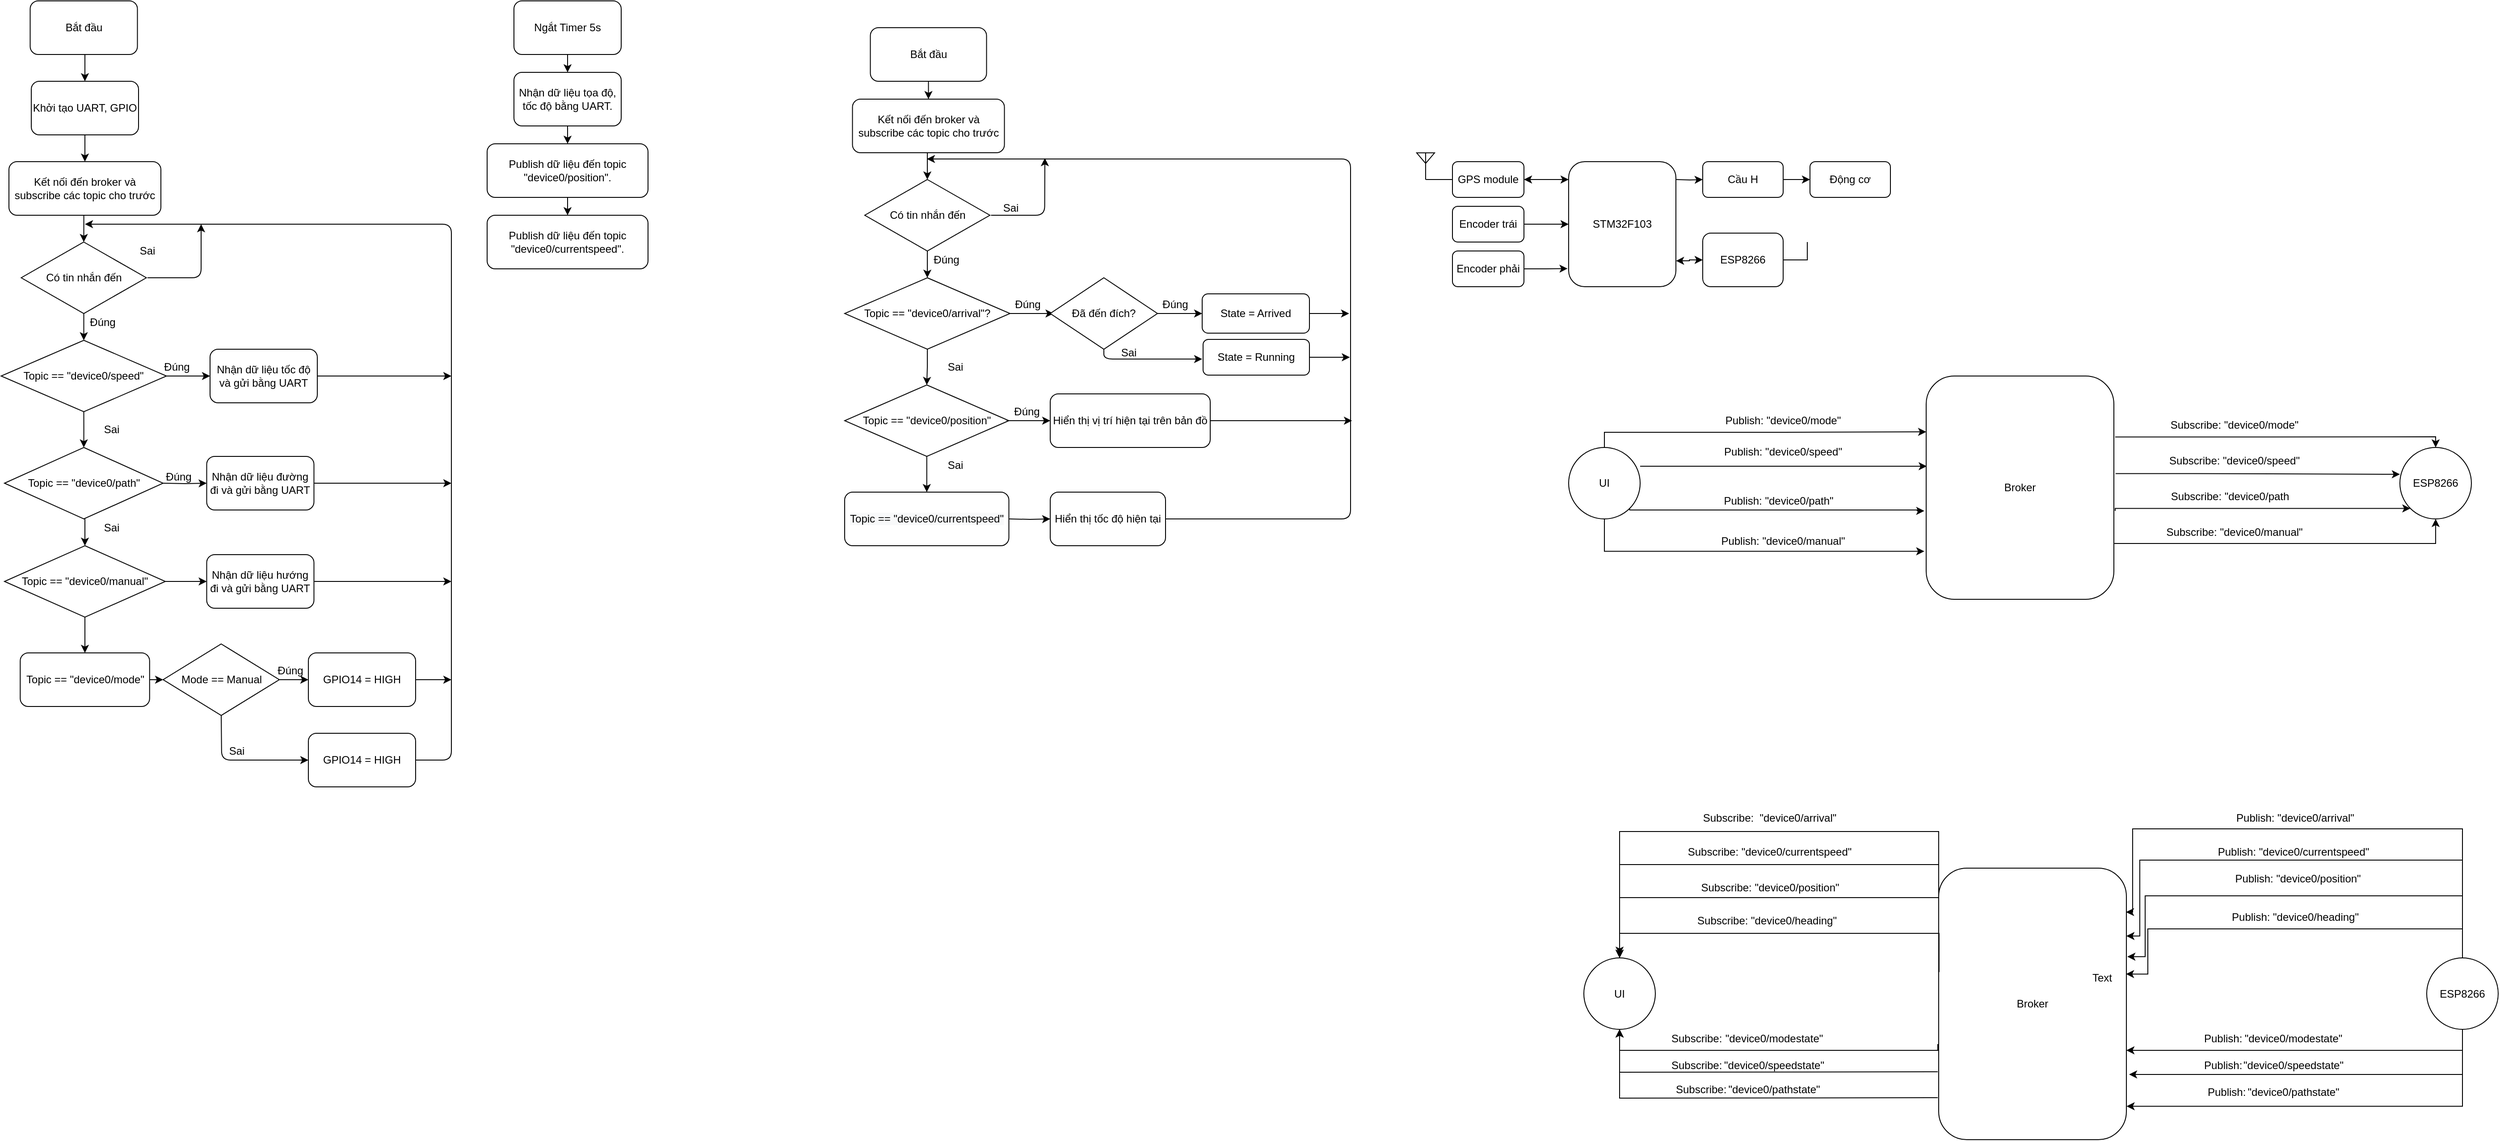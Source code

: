 <mxfile version="15.4.3" type="github">
  <diagram id="Sajdvg08WPrmbEKcwYS1" name="Page-1">
    <mxGraphModel dx="997" dy="548" grid="0" gridSize="10" guides="1" tooltips="1" connect="1" arrows="1" fold="1" page="1" pageScale="1" pageWidth="3300" pageHeight="4681" math="0" shadow="0">
      <root>
        <mxCell id="0" />
        <mxCell id="1" parent="0" />
        <mxCell id="rjviYHl-hmXQyp39427c-16" style="edgeStyle=orthogonalEdgeStyle;rounded=0;orthogonalLoop=1;jettySize=auto;html=1;exitX=0.5;exitY=1;exitDx=0;exitDy=0;entryX=0.5;entryY=0;entryDx=0;entryDy=0;" parent="1" source="rjviYHl-hmXQyp39427c-1" target="rjviYHl-hmXQyp39427c-3" edge="1">
          <mxGeometry relative="1" as="geometry" />
        </mxCell>
        <mxCell id="rjviYHl-hmXQyp39427c-1" value="Bắt đầu" style="rounded=1;whiteSpace=wrap;html=1;" parent="1" vertex="1">
          <mxGeometry x="88.75" y="120" width="120" height="60" as="geometry" />
        </mxCell>
        <mxCell id="rjviYHl-hmXQyp39427c-18" style="edgeStyle=orthogonalEdgeStyle;rounded=0;orthogonalLoop=1;jettySize=auto;html=1;exitX=0.5;exitY=1;exitDx=0;exitDy=0;entryX=0.5;entryY=0;entryDx=0;entryDy=0;" parent="1" source="rjviYHl-hmXQyp39427c-2" target="rjviYHl-hmXQyp39427c-5" edge="1">
          <mxGeometry relative="1" as="geometry" />
        </mxCell>
        <mxCell id="rjviYHl-hmXQyp39427c-2" value="Kết nối đến broker và subscribe các topic cho trước" style="rounded=1;whiteSpace=wrap;html=1;" parent="1" vertex="1">
          <mxGeometry x="65" y="300" width="170" height="60" as="geometry" />
        </mxCell>
        <mxCell id="rjviYHl-hmXQyp39427c-17" style="edgeStyle=orthogonalEdgeStyle;rounded=0;orthogonalLoop=1;jettySize=auto;html=1;exitX=0.5;exitY=1;exitDx=0;exitDy=0;entryX=0.5;entryY=0;entryDx=0;entryDy=0;" parent="1" source="rjviYHl-hmXQyp39427c-3" target="rjviYHl-hmXQyp39427c-2" edge="1">
          <mxGeometry relative="1" as="geometry" />
        </mxCell>
        <mxCell id="rjviYHl-hmXQyp39427c-3" value="Khởi tạo UART, GPIO" style="rounded=1;whiteSpace=wrap;html=1;" parent="1" vertex="1">
          <mxGeometry x="90" y="210" width="120" height="60" as="geometry" />
        </mxCell>
        <mxCell id="rjviYHl-hmXQyp39427c-30" style="edgeStyle=orthogonalEdgeStyle;rounded=0;orthogonalLoop=1;jettySize=auto;html=1;exitX=0.5;exitY=1;exitDx=0;exitDy=0;entryX=0.5;entryY=0;entryDx=0;entryDy=0;" parent="1" source="rjviYHl-hmXQyp39427c-5" target="rjviYHl-hmXQyp39427c-11" edge="1">
          <mxGeometry relative="1" as="geometry" />
        </mxCell>
        <mxCell id="rjviYHl-hmXQyp39427c-5" value="Có tin nhắn đến" style="rhombus;whiteSpace=wrap;html=1;" parent="1" vertex="1">
          <mxGeometry x="78.75" y="390" width="140" height="80" as="geometry" />
        </mxCell>
        <mxCell id="rjviYHl-hmXQyp39427c-47" style="edgeStyle=orthogonalEdgeStyle;rounded=0;orthogonalLoop=1;jettySize=auto;html=1;exitX=0.5;exitY=1;exitDx=0;exitDy=0;entryX=0.5;entryY=0;entryDx=0;entryDy=0;" parent="1" source="rjviYHl-hmXQyp39427c-7" target="rjviYHl-hmXQyp39427c-46" edge="1">
          <mxGeometry relative="1" as="geometry" />
        </mxCell>
        <mxCell id="rjviYHl-hmXQyp39427c-7" value="Topic == &quot;device0/path&quot;" style="rhombus;whiteSpace=wrap;html=1;" parent="1" vertex="1">
          <mxGeometry x="60" y="620" width="177.5" height="80" as="geometry" />
        </mxCell>
        <mxCell id="rjviYHl-hmXQyp39427c-15" style="edgeStyle=orthogonalEdgeStyle;rounded=0;orthogonalLoop=1;jettySize=auto;html=1;exitX=0.5;exitY=1;exitDx=0;exitDy=0;entryX=0.5;entryY=0;entryDx=0;entryDy=0;" parent="1" source="rjviYHl-hmXQyp39427c-11" target="rjviYHl-hmXQyp39427c-7" edge="1">
          <mxGeometry relative="1" as="geometry" />
        </mxCell>
        <mxCell id="rjviYHl-hmXQyp39427c-33" style="edgeStyle=orthogonalEdgeStyle;rounded=0;orthogonalLoop=1;jettySize=auto;html=1;exitX=1;exitY=0.5;exitDx=0;exitDy=0;entryX=0;entryY=0.5;entryDx=0;entryDy=0;" parent="1" source="rjviYHl-hmXQyp39427c-11" target="rjviYHl-hmXQyp39427c-28" edge="1">
          <mxGeometry relative="1" as="geometry" />
        </mxCell>
        <mxCell id="rjviYHl-hmXQyp39427c-11" value="Topic == &quot;device0/speed&quot;" style="rhombus;whiteSpace=wrap;html=1;" parent="1" vertex="1">
          <mxGeometry x="56.25" y="500" width="185" height="80" as="geometry" />
        </mxCell>
        <mxCell id="rjviYHl-hmXQyp39427c-22" value="Đúng" style="text;html=1;strokeColor=none;fillColor=none;align=center;verticalAlign=middle;whiteSpace=wrap;rounded=0;" parent="1" vertex="1">
          <mxGeometry x="150" y="470" width="40" height="20" as="geometry" />
        </mxCell>
        <mxCell id="rjviYHl-hmXQyp39427c-23" value="Sai" style="text;html=1;strokeColor=none;fillColor=none;align=center;verticalAlign=middle;whiteSpace=wrap;rounded=0;" parent="1" vertex="1">
          <mxGeometry x="160" y="700" width="40" height="20" as="geometry" />
        </mxCell>
        <mxCell id="rjviYHl-hmXQyp39427c-24" value="Sai" style="text;html=1;strokeColor=none;fillColor=none;align=center;verticalAlign=middle;whiteSpace=wrap;rounded=0;" parent="1" vertex="1">
          <mxGeometry x="160" y="590" width="40" height="20" as="geometry" />
        </mxCell>
        <mxCell id="rjviYHl-hmXQyp39427c-27" value="Sai" style="text;html=1;strokeColor=none;fillColor=none;align=center;verticalAlign=middle;whiteSpace=wrap;rounded=0;" parent="1" vertex="1">
          <mxGeometry x="200" y="390" width="40" height="20" as="geometry" />
        </mxCell>
        <mxCell id="rjviYHl-hmXQyp39427c-44" style="edgeStyle=orthogonalEdgeStyle;rounded=0;orthogonalLoop=1;jettySize=auto;html=1;exitX=1;exitY=0.5;exitDx=0;exitDy=0;" parent="1" source="rjviYHl-hmXQyp39427c-28" edge="1">
          <mxGeometry relative="1" as="geometry">
            <mxPoint x="560" y="540" as="targetPoint" />
          </mxGeometry>
        </mxCell>
        <mxCell id="rjviYHl-hmXQyp39427c-28" value="Nhận dữ liệu tốc độ và gửi bằng UART" style="rounded=1;whiteSpace=wrap;html=1;" parent="1" vertex="1">
          <mxGeometry x="290" y="510" width="120" height="60" as="geometry" />
        </mxCell>
        <mxCell id="rjviYHl-hmXQyp39427c-35" style="edgeStyle=orthogonalEdgeStyle;rounded=0;orthogonalLoop=1;jettySize=auto;html=1;exitX=1;exitY=0.5;exitDx=0;exitDy=0;entryX=0;entryY=0.5;entryDx=0;entryDy=0;" parent="1" target="rjviYHl-hmXQyp39427c-36" edge="1">
          <mxGeometry relative="1" as="geometry">
            <mxPoint x="237.5" y="660" as="sourcePoint" />
          </mxGeometry>
        </mxCell>
        <mxCell id="rjviYHl-hmXQyp39427c-45" style="edgeStyle=orthogonalEdgeStyle;rounded=0;orthogonalLoop=1;jettySize=auto;html=1;exitX=1;exitY=0.5;exitDx=0;exitDy=0;" parent="1" source="rjviYHl-hmXQyp39427c-36" edge="1">
          <mxGeometry relative="1" as="geometry">
            <mxPoint x="560" y="660" as="targetPoint" />
          </mxGeometry>
        </mxCell>
        <mxCell id="rjviYHl-hmXQyp39427c-36" value="Nhận dữ liệu đường đi và gửi bằng UART" style="rounded=1;whiteSpace=wrap;html=1;" parent="1" vertex="1">
          <mxGeometry x="286.25" y="630" width="120" height="60" as="geometry" />
        </mxCell>
        <mxCell id="rjviYHl-hmXQyp39427c-52" style="edgeStyle=orthogonalEdgeStyle;rounded=0;orthogonalLoop=1;jettySize=auto;html=1;exitX=1;exitY=0.5;exitDx=0;exitDy=0;entryX=0;entryY=0.5;entryDx=0;entryDy=0;" parent="1" source="rjviYHl-hmXQyp39427c-46" target="rjviYHl-hmXQyp39427c-51" edge="1">
          <mxGeometry relative="1" as="geometry" />
        </mxCell>
        <mxCell id="rjviYHl-hmXQyp39427c-55" style="edgeStyle=orthogonalEdgeStyle;rounded=0;orthogonalLoop=1;jettySize=auto;html=1;exitX=0.5;exitY=1;exitDx=0;exitDy=0;entryX=0.5;entryY=0;entryDx=0;entryDy=0;" parent="1" source="rjviYHl-hmXQyp39427c-46" target="rjviYHl-hmXQyp39427c-54" edge="1">
          <mxGeometry relative="1" as="geometry" />
        </mxCell>
        <mxCell id="rjviYHl-hmXQyp39427c-46" value="&lt;span style=&quot;font-family: &amp;#34;helvetica&amp;#34;&quot;&gt;Topic == &quot;device0/manual&quot;&lt;/span&gt;" style="rhombus;whiteSpace=wrap;html=1;" parent="1" vertex="1">
          <mxGeometry x="60" y="730" width="180" height="80" as="geometry" />
        </mxCell>
        <mxCell id="rjviYHl-hmXQyp39427c-53" style="edgeStyle=orthogonalEdgeStyle;rounded=0;orthogonalLoop=1;jettySize=auto;html=1;exitX=1;exitY=0.5;exitDx=0;exitDy=0;" parent="1" source="rjviYHl-hmXQyp39427c-51" edge="1">
          <mxGeometry relative="1" as="geometry">
            <mxPoint x="560" y="770" as="targetPoint" />
          </mxGeometry>
        </mxCell>
        <mxCell id="rjviYHl-hmXQyp39427c-51" value="Nhận dữ liệu hướng đi và gửi bằng UART" style="rounded=1;whiteSpace=wrap;html=1;" parent="1" vertex="1">
          <mxGeometry x="286.25" y="740" width="120" height="60" as="geometry" />
        </mxCell>
        <mxCell id="rjviYHl-hmXQyp39427c-57" style="edgeStyle=orthogonalEdgeStyle;rounded=0;orthogonalLoop=1;jettySize=auto;html=1;exitX=1;exitY=0.5;exitDx=0;exitDy=0;entryX=0;entryY=0.5;entryDx=0;entryDy=0;" parent="1" source="rjviYHl-hmXQyp39427c-54" target="rjviYHl-hmXQyp39427c-56" edge="1">
          <mxGeometry relative="1" as="geometry" />
        </mxCell>
        <mxCell id="rjviYHl-hmXQyp39427c-54" value="Topic == &quot;device0/mode&quot;" style="rounded=1;whiteSpace=wrap;html=1;" parent="1" vertex="1">
          <mxGeometry x="77.63" y="850" width="144.75" height="60" as="geometry" />
        </mxCell>
        <mxCell id="rjviYHl-hmXQyp39427c-60" style="edgeStyle=orthogonalEdgeStyle;rounded=0;orthogonalLoop=1;jettySize=auto;html=1;exitX=1;exitY=0.5;exitDx=0;exitDy=0;entryX=0;entryY=0.5;entryDx=0;entryDy=0;" parent="1" source="rjviYHl-hmXQyp39427c-56" target="rjviYHl-hmXQyp39427c-58" edge="1">
          <mxGeometry relative="1" as="geometry" />
        </mxCell>
        <mxCell id="rjviYHl-hmXQyp39427c-56" value="Mode == Manual" style="rhombus;whiteSpace=wrap;html=1;" parent="1" vertex="1">
          <mxGeometry x="237.5" y="840" width="130" height="80" as="geometry" />
        </mxCell>
        <mxCell id="rjviYHl-hmXQyp39427c-58" value="GPIO14 = HIGH" style="rounded=1;whiteSpace=wrap;html=1;" parent="1" vertex="1">
          <mxGeometry x="400" y="850" width="120" height="60" as="geometry" />
        </mxCell>
        <mxCell id="rjviYHl-hmXQyp39427c-59" value="GPIO14 = HIGH" style="rounded=1;whiteSpace=wrap;html=1;" parent="1" vertex="1">
          <mxGeometry x="400" y="940" width="120" height="60" as="geometry" />
        </mxCell>
        <mxCell id="rjviYHl-hmXQyp39427c-62" value="" style="endArrow=classic;html=1;exitX=0.5;exitY=1;exitDx=0;exitDy=0;entryX=0;entryY=0.5;entryDx=0;entryDy=0;" parent="1" source="rjviYHl-hmXQyp39427c-56" target="rjviYHl-hmXQyp39427c-59" edge="1">
          <mxGeometry width="50" height="50" relative="1" as="geometry">
            <mxPoint x="390" y="950" as="sourcePoint" />
            <mxPoint x="450" y="740" as="targetPoint" />
            <Array as="points">
              <mxPoint x="303" y="970" />
            </Array>
          </mxGeometry>
        </mxCell>
        <mxCell id="rjviYHl-hmXQyp39427c-64" value="" style="endArrow=classic;html=1;exitX=1;exitY=0.5;exitDx=0;exitDy=0;" parent="1" source="rjviYHl-hmXQyp39427c-59" edge="1">
          <mxGeometry width="50" height="50" relative="1" as="geometry">
            <mxPoint x="460" y="680" as="sourcePoint" />
            <mxPoint x="150" y="370" as="targetPoint" />
            <Array as="points">
              <mxPoint x="560" y="970" />
              <mxPoint x="560" y="490" />
              <mxPoint x="560" y="450" />
              <mxPoint x="560" y="370" />
              <mxPoint x="260" y="370" />
            </Array>
          </mxGeometry>
        </mxCell>
        <mxCell id="rjviYHl-hmXQyp39427c-65" value="" style="endArrow=classic;html=1;exitX=1;exitY=0.5;exitDx=0;exitDy=0;" parent="1" source="rjviYHl-hmXQyp39427c-58" edge="1">
          <mxGeometry width="50" height="50" relative="1" as="geometry">
            <mxPoint x="500" y="710" as="sourcePoint" />
            <mxPoint x="560" y="880" as="targetPoint" />
          </mxGeometry>
        </mxCell>
        <mxCell id="rjviYHl-hmXQyp39427c-73" style="edgeStyle=orthogonalEdgeStyle;rounded=0;orthogonalLoop=1;jettySize=auto;html=1;exitX=0.5;exitY=1;exitDx=0;exitDy=0;entryX=0.5;entryY=0;entryDx=0;entryDy=0;" parent="1" source="rjviYHl-hmXQyp39427c-67" target="rjviYHl-hmXQyp39427c-68" edge="1">
          <mxGeometry relative="1" as="geometry" />
        </mxCell>
        <mxCell id="rjviYHl-hmXQyp39427c-67" value="Ngắt Timer 5s" style="rounded=1;whiteSpace=wrap;html=1;" parent="1" vertex="1">
          <mxGeometry x="630" y="120" width="120" height="60" as="geometry" />
        </mxCell>
        <mxCell id="rjviYHl-hmXQyp39427c-74" style="edgeStyle=orthogonalEdgeStyle;rounded=0;orthogonalLoop=1;jettySize=auto;html=1;exitX=0.5;exitY=1;exitDx=0;exitDy=0;entryX=0.5;entryY=0;entryDx=0;entryDy=0;" parent="1" source="rjviYHl-hmXQyp39427c-68" target="rjviYHl-hmXQyp39427c-69" edge="1">
          <mxGeometry relative="1" as="geometry" />
        </mxCell>
        <mxCell id="rjviYHl-hmXQyp39427c-68" value="Nhận dữ liệu tọa độ, tốc độ bằng UART." style="rounded=1;whiteSpace=wrap;html=1;" parent="1" vertex="1">
          <mxGeometry x="630" y="200" width="120" height="60" as="geometry" />
        </mxCell>
        <mxCell id="rjviYHl-hmXQyp39427c-75" style="edgeStyle=orthogonalEdgeStyle;rounded=0;orthogonalLoop=1;jettySize=auto;html=1;exitX=0.5;exitY=1;exitDx=0;exitDy=0;entryX=0.5;entryY=0;entryDx=0;entryDy=0;" parent="1" source="rjviYHl-hmXQyp39427c-69" target="rjviYHl-hmXQyp39427c-70" edge="1">
          <mxGeometry relative="1" as="geometry" />
        </mxCell>
        <mxCell id="rjviYHl-hmXQyp39427c-69" value="Publish dữ liệu đến topic &quot;device0/position&quot;." style="rounded=1;whiteSpace=wrap;html=1;" parent="1" vertex="1">
          <mxGeometry x="600" y="280" width="180" height="60" as="geometry" />
        </mxCell>
        <mxCell id="rjviYHl-hmXQyp39427c-70" value="Publish dữ liệu đến topic &quot;device0/currentspeed&quot;." style="rounded=1;whiteSpace=wrap;html=1;" parent="1" vertex="1">
          <mxGeometry x="600" y="360" width="180" height="60" as="geometry" />
        </mxCell>
        <mxCell id="rjviYHl-hmXQyp39427c-76" value="" style="endArrow=classic;html=1;" parent="1" edge="1">
          <mxGeometry width="50" height="50" relative="1" as="geometry">
            <mxPoint x="220" y="430" as="sourcePoint" />
            <mxPoint x="280" y="370" as="targetPoint" />
            <Array as="points">
              <mxPoint x="280" y="430" />
            </Array>
          </mxGeometry>
        </mxCell>
        <mxCell id="rjviYHl-hmXQyp39427c-114" style="edgeStyle=orthogonalEdgeStyle;rounded=0;orthogonalLoop=1;jettySize=auto;html=1;exitX=0.5;exitY=1;exitDx=0;exitDy=0;entryX=0.5;entryY=0;entryDx=0;entryDy=0;" parent="1" source="rjviYHl-hmXQyp39427c-78" target="rjviYHl-hmXQyp39427c-80" edge="1">
          <mxGeometry relative="1" as="geometry" />
        </mxCell>
        <mxCell id="rjviYHl-hmXQyp39427c-78" value="Bắt đầu" style="rounded=1;whiteSpace=wrap;html=1;" parent="1" vertex="1">
          <mxGeometry x="1028.75" y="150" width="130" height="60" as="geometry" />
        </mxCell>
        <mxCell id="rjviYHl-hmXQyp39427c-79" style="edgeStyle=orthogonalEdgeStyle;rounded=0;orthogonalLoop=1;jettySize=auto;html=1;exitX=0.5;exitY=1;exitDx=0;exitDy=0;entryX=0.5;entryY=0;entryDx=0;entryDy=0;" parent="1" source="rjviYHl-hmXQyp39427c-80" target="rjviYHl-hmXQyp39427c-84" edge="1">
          <mxGeometry relative="1" as="geometry" />
        </mxCell>
        <mxCell id="rjviYHl-hmXQyp39427c-80" value="Kết nối đến broker và subscribe các topic cho trước" style="rounded=1;whiteSpace=wrap;html=1;" parent="1" vertex="1">
          <mxGeometry x="1008.75" y="230" width="170" height="60" as="geometry" />
        </mxCell>
        <mxCell id="rjviYHl-hmXQyp39427c-83" style="edgeStyle=orthogonalEdgeStyle;rounded=0;orthogonalLoop=1;jettySize=auto;html=1;exitX=0.5;exitY=1;exitDx=0;exitDy=0;entryX=0.5;entryY=0;entryDx=0;entryDy=0;" parent="1" source="rjviYHl-hmXQyp39427c-84" target="rjviYHl-hmXQyp39427c-89" edge="1">
          <mxGeometry relative="1" as="geometry" />
        </mxCell>
        <mxCell id="rjviYHl-hmXQyp39427c-84" value="Có tin nhắn đến" style="rhombus;whiteSpace=wrap;html=1;" parent="1" vertex="1">
          <mxGeometry x="1022.5" y="320" width="140" height="80" as="geometry" />
        </mxCell>
        <mxCell id="rjviYHl-hmXQyp39427c-85" style="edgeStyle=orthogonalEdgeStyle;rounded=0;orthogonalLoop=1;jettySize=auto;html=1;exitX=0.5;exitY=1;exitDx=0;exitDy=0;entryX=0.5;entryY=0;entryDx=0;entryDy=0;" parent="1" source="rjviYHl-hmXQyp39427c-86" target="rjviYHl-hmXQyp39427c-115" edge="1">
          <mxGeometry relative="1" as="geometry">
            <mxPoint x="1093.75" y="660" as="targetPoint" />
          </mxGeometry>
        </mxCell>
        <mxCell id="rjviYHl-hmXQyp39427c-86" value="Topic == &quot;device0/position&quot;" style="rhombus;whiteSpace=wrap;html=1;" parent="1" vertex="1">
          <mxGeometry x="1000" y="550" width="183.75" height="80" as="geometry" />
        </mxCell>
        <mxCell id="rjviYHl-hmXQyp39427c-87" style="edgeStyle=orthogonalEdgeStyle;rounded=0;orthogonalLoop=1;jettySize=auto;html=1;exitX=0.5;exitY=1;exitDx=0;exitDy=0;entryX=0.5;entryY=0;entryDx=0;entryDy=0;" parent="1" source="rjviYHl-hmXQyp39427c-89" target="rjviYHl-hmXQyp39427c-86" edge="1">
          <mxGeometry relative="1" as="geometry" />
        </mxCell>
        <mxCell id="rjviYHl-hmXQyp39427c-88" style="edgeStyle=orthogonalEdgeStyle;rounded=0;orthogonalLoop=1;jettySize=auto;html=1;exitX=1;exitY=0.5;exitDx=0;exitDy=0;entryX=0;entryY=0.5;entryDx=0;entryDy=0;" parent="1" source="rjviYHl-hmXQyp39427c-89" edge="1">
          <mxGeometry relative="1" as="geometry">
            <mxPoint x="1233.75" y="470" as="targetPoint" />
          </mxGeometry>
        </mxCell>
        <mxCell id="rjviYHl-hmXQyp39427c-89" value="Topic == &quot;device0/arrival&quot;?" style="rhombus;whiteSpace=wrap;html=1;" parent="1" vertex="1">
          <mxGeometry x="1000" y="430" width="185" height="80" as="geometry" />
        </mxCell>
        <mxCell id="rjviYHl-hmXQyp39427c-90" value="Đúng" style="text;html=1;strokeColor=none;fillColor=none;align=center;verticalAlign=middle;whiteSpace=wrap;rounded=0;" parent="1" vertex="1">
          <mxGeometry x="1093.75" y="400" width="40" height="20" as="geometry" />
        </mxCell>
        <mxCell id="rjviYHl-hmXQyp39427c-91" value="Sai" style="text;html=1;strokeColor=none;fillColor=none;align=center;verticalAlign=middle;whiteSpace=wrap;rounded=0;" parent="1" vertex="1">
          <mxGeometry x="1103.75" y="630" width="40" height="20" as="geometry" />
        </mxCell>
        <mxCell id="rjviYHl-hmXQyp39427c-92" value="Sai" style="text;html=1;strokeColor=none;fillColor=none;align=center;verticalAlign=middle;whiteSpace=wrap;rounded=0;" parent="1" vertex="1">
          <mxGeometry x="1103.75" y="520" width="40" height="20" as="geometry" />
        </mxCell>
        <mxCell id="rjviYHl-hmXQyp39427c-93" value="Sai" style="text;html=1;strokeColor=none;fillColor=none;align=center;verticalAlign=middle;whiteSpace=wrap;rounded=0;" parent="1" vertex="1">
          <mxGeometry x="1166" y="342" width="40" height="20" as="geometry" />
        </mxCell>
        <mxCell id="rjviYHl-hmXQyp39427c-94" style="edgeStyle=orthogonalEdgeStyle;rounded=0;orthogonalLoop=1;jettySize=auto;html=1;exitX=1;exitY=0.5;exitDx=0;exitDy=0;" parent="1" edge="1">
          <mxGeometry relative="1" as="geometry">
            <mxPoint x="1400" y="470" as="targetPoint" />
            <mxPoint x="1350" y="470" as="sourcePoint" />
          </mxGeometry>
        </mxCell>
        <mxCell id="rjviYHl-hmXQyp39427c-96" style="edgeStyle=orthogonalEdgeStyle;rounded=0;orthogonalLoop=1;jettySize=auto;html=1;exitX=1;exitY=0.5;exitDx=0;exitDy=0;entryX=0;entryY=0.5;entryDx=0;entryDy=0;" parent="1" edge="1">
          <mxGeometry relative="1" as="geometry">
            <mxPoint x="1181.25" y="590" as="sourcePoint" />
            <mxPoint x="1230" y="590" as="targetPoint" />
          </mxGeometry>
        </mxCell>
        <mxCell id="rjviYHl-hmXQyp39427c-99" style="edgeStyle=orthogonalEdgeStyle;rounded=0;orthogonalLoop=1;jettySize=auto;html=1;exitX=1;exitY=0.5;exitDx=0;exitDy=0;entryX=0;entryY=0.5;entryDx=0;entryDy=0;" parent="1" target="rjviYHl-hmXQyp39427c-103" edge="1">
          <mxGeometry relative="1" as="geometry">
            <mxPoint x="1183.75" y="700" as="sourcePoint" />
          </mxGeometry>
        </mxCell>
        <mxCell id="rjviYHl-hmXQyp39427c-103" value="Hiển thị tốc độ hiện tại" style="rounded=1;whiteSpace=wrap;html=1;" parent="1" vertex="1">
          <mxGeometry x="1230" y="670" width="129" height="60" as="geometry" />
        </mxCell>
        <mxCell id="rjviYHl-hmXQyp39427c-113" value="" style="endArrow=classic;html=1;" parent="1" edge="1">
          <mxGeometry width="50" height="50" relative="1" as="geometry">
            <mxPoint x="1163.75" y="360" as="sourcePoint" />
            <mxPoint x="1224" y="296" as="targetPoint" />
            <Array as="points">
              <mxPoint x="1223.75" y="360" />
            </Array>
          </mxGeometry>
        </mxCell>
        <mxCell id="rjviYHl-hmXQyp39427c-115" value="&lt;span style=&quot;color: rgb(0 , 0 , 0) ; font-family: &amp;#34;helvetica&amp;#34; ; font-size: 12px ; font-style: normal ; font-weight: 400 ; letter-spacing: normal ; text-align: center ; text-indent: 0px ; text-transform: none ; word-spacing: 0px ; background-color: rgb(248 , 249 , 250) ; display: inline ; float: none&quot;&gt;Topic == &quot;device0/currentspeed&quot;&lt;/span&gt;" style="rounded=1;whiteSpace=wrap;html=1;" parent="1" vertex="1">
          <mxGeometry x="1000" y="670" width="183.75" height="60" as="geometry" />
        </mxCell>
        <mxCell id="rjviYHl-hmXQyp39427c-116" value="Đúng" style="text;html=1;strokeColor=none;fillColor=none;align=center;verticalAlign=middle;whiteSpace=wrap;rounded=0;" parent="1" vertex="1">
          <mxGeometry x="1185" y="450" width="40" height="20" as="geometry" />
        </mxCell>
        <mxCell id="rjviYHl-hmXQyp39427c-118" value="Đúng" style="text;html=1;strokeColor=none;fillColor=none;align=center;verticalAlign=middle;whiteSpace=wrap;rounded=0;" parent="1" vertex="1">
          <mxGeometry x="1183.75" y="570" width="40" height="20" as="geometry" />
        </mxCell>
        <mxCell id="rjviYHl-hmXQyp39427c-119" value="Đã đến đích?" style="rhombus;whiteSpace=wrap;html=1;" parent="1" vertex="1">
          <mxGeometry x="1230" y="430" width="120" height="80" as="geometry" />
        </mxCell>
        <mxCell id="rjviYHl-hmXQyp39427c-120" value="Đúng" style="text;html=1;strokeColor=none;fillColor=none;align=center;verticalAlign=middle;whiteSpace=wrap;rounded=0;" parent="1" vertex="1">
          <mxGeometry x="1350" y="450" width="40" height="20" as="geometry" />
        </mxCell>
        <mxCell id="rjviYHl-hmXQyp39427c-121" value="Sai" style="text;html=1;strokeColor=none;fillColor=none;align=center;verticalAlign=middle;whiteSpace=wrap;rounded=0;" parent="1" vertex="1">
          <mxGeometry x="1298" y="504" width="40" height="20" as="geometry" />
        </mxCell>
        <mxCell id="rjviYHl-hmXQyp39427c-122" value="" style="endArrow=classic;html=1;exitX=0.5;exitY=1;exitDx=0;exitDy=0;" parent="1" source="rjviYHl-hmXQyp39427c-119" edge="1">
          <mxGeometry width="50" height="50" relative="1" as="geometry">
            <mxPoint x="1330" y="570" as="sourcePoint" />
            <mxPoint x="1400" y="521" as="targetPoint" />
            <Array as="points">
              <mxPoint x="1290" y="521" />
            </Array>
          </mxGeometry>
        </mxCell>
        <mxCell id="_Cis2M8GKppwRGDB1JPg-88" style="edgeStyle=orthogonalEdgeStyle;rounded=0;orthogonalLoop=1;jettySize=auto;html=1;exitX=1;exitY=0.5;exitDx=0;exitDy=0;" edge="1" parent="1" source="rjviYHl-hmXQyp39427c-123">
          <mxGeometry relative="1" as="geometry">
            <mxPoint x="1564.4" y="470" as="targetPoint" />
          </mxGeometry>
        </mxCell>
        <mxCell id="rjviYHl-hmXQyp39427c-123" value="State = Arrived" style="rounded=1;whiteSpace=wrap;html=1;" parent="1" vertex="1">
          <mxGeometry x="1400" y="448" width="120" height="44" as="geometry" />
        </mxCell>
        <mxCell id="_Cis2M8GKppwRGDB1JPg-89" style="edgeStyle=orthogonalEdgeStyle;rounded=0;orthogonalLoop=1;jettySize=auto;html=1;exitX=1;exitY=0.5;exitDx=0;exitDy=0;" edge="1" parent="1" source="rjviYHl-hmXQyp39427c-124">
          <mxGeometry relative="1" as="geometry">
            <mxPoint x="1565.2" y="519" as="targetPoint" />
          </mxGeometry>
        </mxCell>
        <mxCell id="rjviYHl-hmXQyp39427c-124" value="State = Running" style="rounded=1;whiteSpace=wrap;html=1;" parent="1" vertex="1">
          <mxGeometry x="1401" y="499" width="119" height="40" as="geometry" />
        </mxCell>
        <mxCell id="_Cis2M8GKppwRGDB1JPg-1" value="STM32F103" style="rounded=1;whiteSpace=wrap;html=1;" vertex="1" parent="1">
          <mxGeometry x="1810" y="300" width="120" height="140" as="geometry" />
        </mxCell>
        <mxCell id="_Cis2M8GKppwRGDB1JPg-10" style="edgeStyle=orthogonalEdgeStyle;rounded=0;orthogonalLoop=1;jettySize=auto;html=1;exitX=1;exitY=0.5;exitDx=0;exitDy=0;entryX=-0.01;entryY=0.855;entryDx=0;entryDy=0;entryPerimeter=0;" edge="1" parent="1" source="_Cis2M8GKppwRGDB1JPg-2" target="_Cis2M8GKppwRGDB1JPg-1">
          <mxGeometry relative="1" as="geometry" />
        </mxCell>
        <mxCell id="_Cis2M8GKppwRGDB1JPg-2" value="Encoder phải" style="rounded=1;whiteSpace=wrap;html=1;" vertex="1" parent="1">
          <mxGeometry x="1680" y="400" width="80" height="40" as="geometry" />
        </mxCell>
        <mxCell id="_Cis2M8GKppwRGDB1JPg-3" value="ESP8266" style="rounded=1;whiteSpace=wrap;html=1;" vertex="1" parent="1">
          <mxGeometry x="1960" y="380" width="90" height="60" as="geometry" />
        </mxCell>
        <mxCell id="_Cis2M8GKppwRGDB1JPg-9" style="edgeStyle=orthogonalEdgeStyle;rounded=0;orthogonalLoop=1;jettySize=auto;html=1;exitX=1;exitY=0.5;exitDx=0;exitDy=0;" edge="1" parent="1" source="_Cis2M8GKppwRGDB1JPg-4" target="_Cis2M8GKppwRGDB1JPg-1">
          <mxGeometry relative="1" as="geometry" />
        </mxCell>
        <mxCell id="_Cis2M8GKppwRGDB1JPg-4" value="Encoder trái" style="rounded=1;whiteSpace=wrap;html=1;" vertex="1" parent="1">
          <mxGeometry x="1680" y="350" width="80" height="40" as="geometry" />
        </mxCell>
        <mxCell id="_Cis2M8GKppwRGDB1JPg-14" style="edgeStyle=orthogonalEdgeStyle;rounded=0;orthogonalLoop=1;jettySize=auto;html=1;exitX=1;exitY=0.5;exitDx=0;exitDy=0;entryX=0;entryY=0.5;entryDx=0;entryDy=0;" edge="1" parent="1" source="_Cis2M8GKppwRGDB1JPg-5" target="_Cis2M8GKppwRGDB1JPg-8">
          <mxGeometry relative="1" as="geometry" />
        </mxCell>
        <mxCell id="_Cis2M8GKppwRGDB1JPg-5" value="Cầu H" style="rounded=1;whiteSpace=wrap;html=1;" vertex="1" parent="1">
          <mxGeometry x="1960" y="300" width="90" height="40" as="geometry" />
        </mxCell>
        <mxCell id="_Cis2M8GKppwRGDB1JPg-6" value="GPS module" style="rounded=1;whiteSpace=wrap;html=1;" vertex="1" parent="1">
          <mxGeometry x="1680" y="300" width="80" height="40" as="geometry" />
        </mxCell>
        <mxCell id="_Cis2M8GKppwRGDB1JPg-8" value="Động cơ" style="rounded=1;whiteSpace=wrap;html=1;" vertex="1" parent="1">
          <mxGeometry x="2080" y="300" width="90" height="40" as="geometry" />
        </mxCell>
        <mxCell id="_Cis2M8GKppwRGDB1JPg-13" value="" style="endArrow=classic;html=1;rounded=0;edgeStyle=orthogonalEdgeStyle;entryX=0;entryY=0.5;entryDx=0;entryDy=0;" edge="1" parent="1" target="_Cis2M8GKppwRGDB1JPg-5">
          <mxGeometry width="50" height="50" relative="1" as="geometry">
            <mxPoint x="1930" y="320" as="sourcePoint" />
            <mxPoint x="1920" y="290" as="targetPoint" />
          </mxGeometry>
        </mxCell>
        <mxCell id="_Cis2M8GKppwRGDB1JPg-15" value="" style="endArrow=classic;startArrow=classic;html=1;rounded=0;edgeStyle=orthogonalEdgeStyle;entryX=0;entryY=0.5;entryDx=0;entryDy=0;exitX=1.001;exitY=0.793;exitDx=0;exitDy=0;exitPerimeter=0;" edge="1" parent="1" source="_Cis2M8GKppwRGDB1JPg-1" target="_Cis2M8GKppwRGDB1JPg-3">
          <mxGeometry width="50" height="50" relative="1" as="geometry">
            <mxPoint x="1870" y="340" as="sourcePoint" />
            <mxPoint x="1920" y="290" as="targetPoint" />
          </mxGeometry>
        </mxCell>
        <mxCell id="_Cis2M8GKppwRGDB1JPg-18" value="" style="endArrow=classic;startArrow=classic;html=1;rounded=0;edgeStyle=orthogonalEdgeStyle;exitX=1;exitY=0.5;exitDx=0;exitDy=0;" edge="1" parent="1" source="_Cis2M8GKppwRGDB1JPg-6">
          <mxGeometry width="50" height="50" relative="1" as="geometry">
            <mxPoint x="1870" y="340" as="sourcePoint" />
            <mxPoint x="1810" y="320" as="targetPoint" />
          </mxGeometry>
        </mxCell>
        <mxCell id="_Cis2M8GKppwRGDB1JPg-19" value="" style="verticalLabelPosition=bottom;shadow=0;dashed=0;align=center;html=1;verticalAlign=top;shape=mxgraph.electrical.radio.aerial_-_antenna_2;" vertex="1" parent="1">
          <mxGeometry x="1640" y="290" width="20" height="30" as="geometry" />
        </mxCell>
        <mxCell id="_Cis2M8GKppwRGDB1JPg-20" value="" style="endArrow=none;html=1;rounded=0;edgeStyle=orthogonalEdgeStyle;exitX=0.5;exitY=1;exitDx=0;exitDy=0;exitPerimeter=0;entryX=0;entryY=0.5;entryDx=0;entryDy=0;" edge="1" parent="1" source="_Cis2M8GKppwRGDB1JPg-19" target="_Cis2M8GKppwRGDB1JPg-6">
          <mxGeometry width="50" height="50" relative="1" as="geometry">
            <mxPoint x="1870" y="340" as="sourcePoint" />
            <mxPoint x="1920" y="290" as="targetPoint" />
            <Array as="points">
              <mxPoint x="1650" y="320" />
              <mxPoint x="1650" y="320" />
            </Array>
          </mxGeometry>
        </mxCell>
        <mxCell id="_Cis2M8GKppwRGDB1JPg-22" value="" style="shape=image;html=1;verticalAlign=top;verticalLabelPosition=bottom;labelBackgroundColor=#ffffff;imageAspect=0;aspect=fixed;image=https://cdn4.iconfinder.com/data/icons/music-ui-solid-24px/24/radio_signal_antenna_broadcast-2-128.png" vertex="1" parent="1">
          <mxGeometry x="2060" y="356" width="34" height="34" as="geometry" />
        </mxCell>
        <mxCell id="_Cis2M8GKppwRGDB1JPg-23" value="" style="endArrow=none;html=1;rounded=0;edgeStyle=orthogonalEdgeStyle;exitX=1;exitY=0.5;exitDx=0;exitDy=0;entryX=0.5;entryY=1;entryDx=0;entryDy=0;" edge="1" parent="1" source="_Cis2M8GKppwRGDB1JPg-3" target="_Cis2M8GKppwRGDB1JPg-22">
          <mxGeometry width="50" height="50" relative="1" as="geometry">
            <mxPoint x="1870" y="340" as="sourcePoint" />
            <mxPoint x="1920" y="290" as="targetPoint" />
            <Array as="points">
              <mxPoint x="2070" y="410" />
              <mxPoint x="2070" y="410" />
            </Array>
          </mxGeometry>
        </mxCell>
        <mxCell id="_Cis2M8GKppwRGDB1JPg-24" value="Broker" style="rounded=1;whiteSpace=wrap;html=1;" vertex="1" parent="1">
          <mxGeometry x="2210" y="540" width="210" height="250" as="geometry" />
        </mxCell>
        <mxCell id="_Cis2M8GKppwRGDB1JPg-25" value="UI" style="ellipse;whiteSpace=wrap;html=1;aspect=fixed;" vertex="1" parent="1">
          <mxGeometry x="1810" y="620" width="80" height="80" as="geometry" />
        </mxCell>
        <mxCell id="_Cis2M8GKppwRGDB1JPg-26" value="ESP8266" style="ellipse;whiteSpace=wrap;html=1;aspect=fixed;" vertex="1" parent="1">
          <mxGeometry x="2740" y="620" width="80" height="80" as="geometry" />
        </mxCell>
        <mxCell id="_Cis2M8GKppwRGDB1JPg-33" value="Publish: &quot;device0/mode&quot;" style="text;html=1;strokeColor=none;fillColor=none;align=center;verticalAlign=middle;whiteSpace=wrap;rounded=0;" vertex="1" parent="1">
          <mxGeometry x="1945" y="575" width="210" height="30" as="geometry" />
        </mxCell>
        <mxCell id="_Cis2M8GKppwRGDB1JPg-35" value="Publish: &quot;device0/speed&quot;" style="text;html=1;strokeColor=none;fillColor=none;align=center;verticalAlign=middle;whiteSpace=wrap;rounded=0;" vertex="1" parent="1">
          <mxGeometry x="1975" y="610" width="150" height="30" as="geometry" />
        </mxCell>
        <mxCell id="_Cis2M8GKppwRGDB1JPg-36" value="Publish: &quot;device0/path&quot;" style="text;html=1;strokeColor=none;fillColor=none;align=center;verticalAlign=middle;whiteSpace=wrap;rounded=0;" vertex="1" parent="1">
          <mxGeometry x="1965" y="665" width="160" height="30" as="geometry" />
        </mxCell>
        <mxCell id="_Cis2M8GKppwRGDB1JPg-37" value="Publish: &quot;device0/manual&quot;" style="text;html=1;strokeColor=none;fillColor=none;align=center;verticalAlign=middle;whiteSpace=wrap;rounded=0;" vertex="1" parent="1">
          <mxGeometry x="1970" y="710" width="160" height="30" as="geometry" />
        </mxCell>
        <mxCell id="_Cis2M8GKppwRGDB1JPg-41" value="Subscribe: &quot;device0/mode&quot;" style="text;html=1;strokeColor=none;fillColor=none;align=center;verticalAlign=middle;whiteSpace=wrap;rounded=0;" vertex="1" parent="1">
          <mxGeometry x="2475" y="580" width="160" height="30" as="geometry" />
        </mxCell>
        <mxCell id="_Cis2M8GKppwRGDB1JPg-42" value="Subscribe: &quot;device0/manual&quot;" style="text;html=1;strokeColor=none;fillColor=none;align=center;verticalAlign=middle;whiteSpace=wrap;rounded=0;" vertex="1" parent="1">
          <mxGeometry x="2450" y="700" width="210" height="30" as="geometry" />
        </mxCell>
        <mxCell id="_Cis2M8GKppwRGDB1JPg-43" value="Subscribe: &quot;device0/speed&quot;" style="text;html=1;strokeColor=none;fillColor=none;align=center;verticalAlign=middle;whiteSpace=wrap;rounded=0;" vertex="1" parent="1">
          <mxGeometry x="2450" y="620" width="210" height="30" as="geometry" />
        </mxCell>
        <mxCell id="_Cis2M8GKppwRGDB1JPg-44" value="Subscribe: &quot;device0/path" style="text;html=1;strokeColor=none;fillColor=none;align=center;verticalAlign=middle;whiteSpace=wrap;rounded=0;" vertex="1" parent="1">
          <mxGeometry x="2470" y="660" width="160" height="30" as="geometry" />
        </mxCell>
        <mxCell id="_Cis2M8GKppwRGDB1JPg-47" value="" style="endArrow=classic;html=1;rounded=0;edgeStyle=orthogonalEdgeStyle;exitX=0.5;exitY=0;exitDx=0;exitDy=0;entryX=0;entryY=0.25;entryDx=0;entryDy=0;" edge="1" parent="1" source="_Cis2M8GKppwRGDB1JPg-25" target="_Cis2M8GKppwRGDB1JPg-24">
          <mxGeometry width="50" height="50" relative="1" as="geometry">
            <mxPoint x="2090" y="630" as="sourcePoint" />
            <mxPoint x="2140" y="580" as="targetPoint" />
            <Array as="points">
              <mxPoint x="1850" y="603" />
              <mxPoint x="2050" y="603" />
            </Array>
          </mxGeometry>
        </mxCell>
        <mxCell id="_Cis2M8GKppwRGDB1JPg-48" value="" style="endArrow=classic;html=1;rounded=0;edgeStyle=orthogonalEdgeStyle;entryX=0.003;entryY=0.404;entryDx=0;entryDy=0;entryPerimeter=0;exitX=1;exitY=0.263;exitDx=0;exitDy=0;exitPerimeter=0;" edge="1" parent="1" source="_Cis2M8GKppwRGDB1JPg-25" target="_Cis2M8GKppwRGDB1JPg-24">
          <mxGeometry width="50" height="50" relative="1" as="geometry">
            <mxPoint x="2090" y="630" as="sourcePoint" />
            <mxPoint x="2140" y="580" as="targetPoint" />
            <Array as="points">
              <mxPoint x="1940" y="641" />
              <mxPoint x="1940" y="641" />
            </Array>
          </mxGeometry>
        </mxCell>
        <mxCell id="_Cis2M8GKppwRGDB1JPg-49" value="" style="endArrow=classic;html=1;rounded=0;edgeStyle=orthogonalEdgeStyle;exitX=1;exitY=1;exitDx=0;exitDy=0;entryX=-0.01;entryY=0.604;entryDx=0;entryDy=0;entryPerimeter=0;" edge="1" parent="1" source="_Cis2M8GKppwRGDB1JPg-25" target="_Cis2M8GKppwRGDB1JPg-24">
          <mxGeometry width="50" height="50" relative="1" as="geometry">
            <mxPoint x="2090" y="630" as="sourcePoint" />
            <mxPoint x="2200" y="700" as="targetPoint" />
            <Array as="points">
              <mxPoint x="1878" y="690" />
              <mxPoint x="2200" y="690" />
              <mxPoint x="2200" y="691" />
            </Array>
          </mxGeometry>
        </mxCell>
        <mxCell id="_Cis2M8GKppwRGDB1JPg-50" value="" style="endArrow=classic;html=1;rounded=0;edgeStyle=orthogonalEdgeStyle;exitX=0.5;exitY=1;exitDx=0;exitDy=0;entryX=-0.01;entryY=0.785;entryDx=0;entryDy=0;entryPerimeter=0;" edge="1" parent="1" source="_Cis2M8GKppwRGDB1JPg-25" target="_Cis2M8GKppwRGDB1JPg-24">
          <mxGeometry width="50" height="50" relative="1" as="geometry">
            <mxPoint x="2000" y="700" as="sourcePoint" />
            <mxPoint x="2050" y="650" as="targetPoint" />
          </mxGeometry>
        </mxCell>
        <mxCell id="_Cis2M8GKppwRGDB1JPg-51" value="" style="endArrow=classic;html=1;rounded=0;edgeStyle=orthogonalEdgeStyle;entryX=0.5;entryY=0;entryDx=0;entryDy=0;exitX=1.007;exitY=0.273;exitDx=0;exitDy=0;exitPerimeter=0;" edge="1" parent="1" source="_Cis2M8GKppwRGDB1JPg-24" target="_Cis2M8GKppwRGDB1JPg-26">
          <mxGeometry width="50" height="50" relative="1" as="geometry">
            <mxPoint x="2510" y="700" as="sourcePoint" />
            <mxPoint x="2560" y="650" as="targetPoint" />
            <Array as="points">
              <mxPoint x="2580" y="608" />
              <mxPoint x="2780" y="608" />
            </Array>
          </mxGeometry>
        </mxCell>
        <mxCell id="_Cis2M8GKppwRGDB1JPg-52" value="" style="endArrow=classic;html=1;rounded=0;edgeStyle=orthogonalEdgeStyle;entryX=0;entryY=0.375;entryDx=0;entryDy=0;exitX=1.009;exitY=0.437;exitDx=0;exitDy=0;exitPerimeter=0;entryPerimeter=0;" edge="1" parent="1" source="_Cis2M8GKppwRGDB1JPg-24" target="_Cis2M8GKppwRGDB1JPg-26">
          <mxGeometry width="50" height="50" relative="1" as="geometry">
            <mxPoint x="2510" y="700" as="sourcePoint" />
            <mxPoint x="2560" y="650" as="targetPoint" />
            <Array as="points">
              <mxPoint x="2510" y="649" />
              <mxPoint x="2650" y="650" />
            </Array>
          </mxGeometry>
        </mxCell>
        <mxCell id="_Cis2M8GKppwRGDB1JPg-53" value="" style="endArrow=classic;html=1;rounded=0;edgeStyle=orthogonalEdgeStyle;exitX=1.007;exitY=0.604;exitDx=0;exitDy=0;exitPerimeter=0;entryX=0;entryY=1;entryDx=0;entryDy=0;" edge="1" parent="1" source="_Cis2M8GKppwRGDB1JPg-24" target="_Cis2M8GKppwRGDB1JPg-26">
          <mxGeometry width="50" height="50" relative="1" as="geometry">
            <mxPoint x="2510" y="700" as="sourcePoint" />
            <mxPoint x="2560" y="650" as="targetPoint" />
            <Array as="points">
              <mxPoint x="2421" y="688" />
            </Array>
          </mxGeometry>
        </mxCell>
        <mxCell id="_Cis2M8GKppwRGDB1JPg-54" value="" style="endArrow=classic;html=1;rounded=0;edgeStyle=orthogonalEdgeStyle;exitX=1;exitY=0.75;exitDx=0;exitDy=0;entryX=0.5;entryY=1;entryDx=0;entryDy=0;" edge="1" parent="1" source="_Cis2M8GKppwRGDB1JPg-24" target="_Cis2M8GKppwRGDB1JPg-26">
          <mxGeometry width="50" height="50" relative="1" as="geometry">
            <mxPoint x="2510" y="740" as="sourcePoint" />
            <mxPoint x="2780" y="728" as="targetPoint" />
          </mxGeometry>
        </mxCell>
        <mxCell id="_Cis2M8GKppwRGDB1JPg-55" value="Broker" style="rounded=1;whiteSpace=wrap;html=1;" vertex="1" parent="1">
          <mxGeometry x="2224" y="1091" width="210" height="304" as="geometry" />
        </mxCell>
        <mxCell id="_Cis2M8GKppwRGDB1JPg-56" value="UI" style="ellipse;whiteSpace=wrap;html=1;aspect=fixed;" vertex="1" parent="1">
          <mxGeometry x="1827" y="1191.5" width="80" height="80" as="geometry" />
        </mxCell>
        <mxCell id="_Cis2M8GKppwRGDB1JPg-97" style="edgeStyle=orthogonalEdgeStyle;rounded=0;orthogonalLoop=1;jettySize=auto;html=1;entryX=1.005;entryY=0.326;entryDx=0;entryDy=0;entryPerimeter=0;" edge="1" parent="1" target="_Cis2M8GKppwRGDB1JPg-55">
          <mxGeometry relative="1" as="geometry">
            <mxPoint x="2810" y="1190" as="sourcePoint" />
            <mxPoint x="2518" y="1242" as="targetPoint" />
            <Array as="points">
              <mxPoint x="2810" y="1122" />
              <mxPoint x="2455" y="1122" />
              <mxPoint x="2455" y="1190" />
            </Array>
          </mxGeometry>
        </mxCell>
        <mxCell id="_Cis2M8GKppwRGDB1JPg-98" style="edgeStyle=orthogonalEdgeStyle;rounded=0;orthogonalLoop=1;jettySize=auto;html=1;exitX=0.5;exitY=0;exitDx=0;exitDy=0;entryX=0.998;entryY=0.39;entryDx=0;entryDy=0;entryPerimeter=0;" edge="1" parent="1" source="_Cis2M8GKppwRGDB1JPg-57" target="_Cis2M8GKppwRGDB1JPg-55">
          <mxGeometry relative="1" as="geometry">
            <Array as="points">
              <mxPoint x="2810" y="1159" />
              <mxPoint x="2458" y="1159" />
              <mxPoint x="2458" y="1210" />
            </Array>
          </mxGeometry>
        </mxCell>
        <mxCell id="_Cis2M8GKppwRGDB1JPg-116" style="edgeStyle=orthogonalEdgeStyle;rounded=0;orthogonalLoop=1;jettySize=auto;html=1;exitX=0.5;exitY=1;exitDx=0;exitDy=0;" edge="1" parent="1" source="_Cis2M8GKppwRGDB1JPg-57">
          <mxGeometry relative="1" as="geometry">
            <mxPoint x="2434" y="1295" as="targetPoint" />
            <Array as="points">
              <mxPoint x="2810" y="1295" />
              <mxPoint x="2434" y="1295" />
            </Array>
          </mxGeometry>
        </mxCell>
        <mxCell id="_Cis2M8GKppwRGDB1JPg-57" value="ESP8266" style="ellipse;whiteSpace=wrap;html=1;aspect=fixed;" vertex="1" parent="1">
          <mxGeometry x="2770" y="1191.5" width="80" height="80" as="geometry" />
        </mxCell>
        <mxCell id="_Cis2M8GKppwRGDB1JPg-58" value="Subscribe:&amp;nbsp; &quot;device0/arrival&quot;" style="text;html=1;strokeColor=none;fillColor=none;align=center;verticalAlign=middle;whiteSpace=wrap;rounded=0;" vertex="1" parent="1">
          <mxGeometry x="1940" y="1020" width="190" height="30" as="geometry" />
        </mxCell>
        <mxCell id="_Cis2M8GKppwRGDB1JPg-61" value="Subscribe: &quot;device0/currentspeed&quot;" style="text;html=1;strokeColor=none;fillColor=none;align=center;verticalAlign=middle;whiteSpace=wrap;rounded=0;" vertex="1" parent="1">
          <mxGeometry x="1936" y="1058" width="198" height="30" as="geometry" />
        </mxCell>
        <mxCell id="_Cis2M8GKppwRGDB1JPg-62" value="Subscribe: &quot;device0/position&quot;" style="text;html=1;strokeColor=none;fillColor=none;align=center;verticalAlign=middle;whiteSpace=wrap;rounded=0;" vertex="1" parent="1">
          <mxGeometry x="1934.5" y="1098" width="201" height="30" as="geometry" />
        </mxCell>
        <mxCell id="_Cis2M8GKppwRGDB1JPg-69" value="Publish: &quot;device0/arrival&quot;" style="text;html=1;strokeColor=none;fillColor=none;align=center;verticalAlign=middle;whiteSpace=wrap;rounded=0;" vertex="1" parent="1">
          <mxGeometry x="2549" y="1020" width="148" height="30" as="geometry" />
        </mxCell>
        <mxCell id="_Cis2M8GKppwRGDB1JPg-70" value="Publish:&amp;nbsp;&quot;device0/currentspeed&quot;" style="text;html=1;strokeColor=none;fillColor=none;align=center;verticalAlign=middle;whiteSpace=wrap;rounded=0;" vertex="1" parent="1">
          <mxGeometry x="2591" y="1058" width="60" height="30" as="geometry" />
        </mxCell>
        <mxCell id="_Cis2M8GKppwRGDB1JPg-71" value="Publish:&amp;nbsp;&quot;device0/position&quot;" style="text;html=1;strokeColor=none;fillColor=none;align=center;verticalAlign=middle;whiteSpace=wrap;rounded=0;" vertex="1" parent="1">
          <mxGeometry x="2596" y="1088" width="60" height="30" as="geometry" />
        </mxCell>
        <mxCell id="_Cis2M8GKppwRGDB1JPg-72" value="" style="endArrow=classic;html=1;rounded=0;edgeStyle=orthogonalEdgeStyle;entryX=0.5;entryY=0;entryDx=0;entryDy=0;" edge="1" parent="1" target="_Cis2M8GKppwRGDB1JPg-56">
          <mxGeometry width="50" height="50" relative="1" as="geometry">
            <mxPoint x="2224" y="1142" as="sourcePoint" />
            <mxPoint x="2382" y="1137" as="targetPoint" />
            <Array as="points">
              <mxPoint x="2224" y="1142" />
              <mxPoint x="2224" y="1050" />
              <mxPoint x="1867" y="1050" />
            </Array>
          </mxGeometry>
        </mxCell>
        <mxCell id="_Cis2M8GKppwRGDB1JPg-73" value="" style="endArrow=classic;html=1;rounded=0;edgeStyle=orthogonalEdgeStyle;" edge="1" parent="1">
          <mxGeometry width="50" height="50" relative="1" as="geometry">
            <mxPoint x="2224" y="1129" as="sourcePoint" />
            <mxPoint x="1867" y="1188" as="targetPoint" />
            <Array as="points">
              <mxPoint x="2224" y="1087" />
              <mxPoint x="1867" y="1087" />
            </Array>
          </mxGeometry>
        </mxCell>
        <mxCell id="_Cis2M8GKppwRGDB1JPg-74" value="" style="endArrow=classic;html=1;rounded=0;edgeStyle=orthogonalEdgeStyle;entryX=0.5;entryY=0;entryDx=0;entryDy=0;" edge="1" parent="1" target="_Cis2M8GKppwRGDB1JPg-56">
          <mxGeometry width="50" height="50" relative="1" as="geometry">
            <mxPoint x="2224" y="1164" as="sourcePoint" />
            <mxPoint x="1972" y="1321" as="targetPoint" />
            <Array as="points">
              <mxPoint x="2224" y="1124" />
              <mxPoint x="1867" y="1124" />
            </Array>
          </mxGeometry>
        </mxCell>
        <mxCell id="_Cis2M8GKppwRGDB1JPg-78" value="" style="endArrow=classic;html=1;rounded=0;edgeStyle=orthogonalEdgeStyle;exitX=0.5;exitY=0;exitDx=0;exitDy=0;entryX=0.998;entryY=0.162;entryDx=0;entryDy=0;entryPerimeter=0;" edge="1" parent="1" source="_Cis2M8GKppwRGDB1JPg-57" target="_Cis2M8GKppwRGDB1JPg-55">
          <mxGeometry width="50" height="50" relative="1" as="geometry">
            <mxPoint x="2763.8" y="1113" as="sourcePoint" />
            <mxPoint x="2434" y="1130" as="targetPoint" />
            <Array as="points">
              <mxPoint x="2810" y="1047" />
              <mxPoint x="2441" y="1047" />
              <mxPoint x="2441" y="1140" />
            </Array>
          </mxGeometry>
        </mxCell>
        <mxCell id="_Cis2M8GKppwRGDB1JPg-79" value="" style="endArrow=classic;html=1;rounded=0;edgeStyle=orthogonalEdgeStyle;exitX=0.5;exitY=0;exitDx=0;exitDy=0;entryX=1;entryY=0.25;entryDx=0;entryDy=0;" edge="1" parent="1" source="_Cis2M8GKppwRGDB1JPg-57" target="_Cis2M8GKppwRGDB1JPg-55">
          <mxGeometry width="50" height="50" relative="1" as="geometry">
            <mxPoint x="2352" y="1201" as="sourcePoint" />
            <mxPoint x="2473" y="1133" as="targetPoint" />
            <Array as="points">
              <mxPoint x="2810" y="1082" />
              <mxPoint x="2449" y="1082" />
              <mxPoint x="2449" y="1167" />
            </Array>
          </mxGeometry>
        </mxCell>
        <mxCell id="_Cis2M8GKppwRGDB1JPg-86" style="edgeStyle=orthogonalEdgeStyle;rounded=0;orthogonalLoop=1;jettySize=auto;html=1;exitX=1;exitY=0.5;exitDx=0;exitDy=0;" edge="1" parent="1" source="_Cis2M8GKppwRGDB1JPg-81">
          <mxGeometry relative="1" as="geometry">
            <mxPoint x="1567.6" y="590" as="targetPoint" />
          </mxGeometry>
        </mxCell>
        <mxCell id="_Cis2M8GKppwRGDB1JPg-81" value="Hiển thị vị trí hiện tại trên bản đồ" style="rounded=1;whiteSpace=wrap;html=1;" vertex="1" parent="1">
          <mxGeometry x="1230" y="560" width="179" height="60" as="geometry" />
        </mxCell>
        <mxCell id="_Cis2M8GKppwRGDB1JPg-85" value="" style="endArrow=classic;html=1;exitX=1;exitY=0.5;exitDx=0;exitDy=0;" edge="1" parent="1" source="rjviYHl-hmXQyp39427c-103">
          <mxGeometry width="50" height="50" relative="1" as="geometry">
            <mxPoint x="1442" y="660" as="sourcePoint" />
            <mxPoint x="1092" y="297" as="targetPoint" />
            <Array as="points">
              <mxPoint x="1566" y="700" />
              <mxPoint x="1566" y="518" />
              <mxPoint x="1566" y="297" />
            </Array>
          </mxGeometry>
        </mxCell>
        <mxCell id="_Cis2M8GKppwRGDB1JPg-91" value="Sai" style="text;html=1;strokeColor=none;fillColor=none;align=center;verticalAlign=middle;whiteSpace=wrap;rounded=0;" vertex="1" parent="1">
          <mxGeometry x="290" y="945" width="60" height="30" as="geometry" />
        </mxCell>
        <mxCell id="_Cis2M8GKppwRGDB1JPg-93" value="Đúng" style="text;html=1;strokeColor=none;fillColor=none;align=center;verticalAlign=middle;whiteSpace=wrap;rounded=0;" vertex="1" parent="1">
          <mxGeometry x="233" y="520" width="40" height="20" as="geometry" />
        </mxCell>
        <mxCell id="_Cis2M8GKppwRGDB1JPg-94" value="Đúng" style="text;html=1;strokeColor=none;fillColor=none;align=center;verticalAlign=middle;whiteSpace=wrap;rounded=0;" vertex="1" parent="1">
          <mxGeometry x="235" y="643" width="40" height="20" as="geometry" />
        </mxCell>
        <mxCell id="_Cis2M8GKppwRGDB1JPg-95" value="Đúng" style="text;html=1;strokeColor=none;fillColor=none;align=center;verticalAlign=middle;whiteSpace=wrap;rounded=0;" vertex="1" parent="1">
          <mxGeometry x="360" y="860" width="40" height="20" as="geometry" />
        </mxCell>
        <mxCell id="_Cis2M8GKppwRGDB1JPg-99" value="Publish: &quot;device0/heading&quot;" style="text;html=1;strokeColor=none;fillColor=none;align=center;verticalAlign=middle;whiteSpace=wrap;rounded=0;" vertex="1" parent="1">
          <mxGeometry x="2518" y="1131" width="210" height="30" as="geometry" />
        </mxCell>
        <mxCell id="_Cis2M8GKppwRGDB1JPg-102" value="" style="endArrow=classic;html=1;rounded=0;edgeStyle=orthogonalEdgeStyle;entryX=0.5;entryY=0;entryDx=0;entryDy=0;exitX=0.002;exitY=0.383;exitDx=0;exitDy=0;exitPerimeter=0;" edge="1" parent="1" source="_Cis2M8GKppwRGDB1JPg-55" target="_Cis2M8GKppwRGDB1JPg-56">
          <mxGeometry width="50" height="50" relative="1" as="geometry">
            <mxPoint x="2173" y="1218" as="sourcePoint" />
            <mxPoint x="2205" y="1243" as="targetPoint" />
            <Array as="points">
              <mxPoint x="2224" y="1164" />
              <mxPoint x="1867" y="1164" />
            </Array>
          </mxGeometry>
        </mxCell>
        <mxCell id="_Cis2M8GKppwRGDB1JPg-103" value="Subscribe: &quot;device0/heading&quot;" style="text;html=1;strokeColor=none;fillColor=none;align=center;verticalAlign=middle;whiteSpace=wrap;rounded=0;" vertex="1" parent="1">
          <mxGeometry x="1945" y="1135" width="174" height="30" as="geometry" />
        </mxCell>
        <mxCell id="_Cis2M8GKppwRGDB1JPg-106" style="edgeStyle=orthogonalEdgeStyle;rounded=0;orthogonalLoop=1;jettySize=auto;html=1;exitX=0.5;exitY=1;exitDx=0;exitDy=0;" edge="1" parent="1" source="_Cis2M8GKppwRGDB1JPg-56" target="_Cis2M8GKppwRGDB1JPg-56">
          <mxGeometry relative="1" as="geometry" />
        </mxCell>
        <mxCell id="_Cis2M8GKppwRGDB1JPg-109" value="&quot;device0/modestate&quot;" style="text;html=1;strokeColor=none;fillColor=none;align=center;verticalAlign=middle;whiteSpace=wrap;rounded=0;" vertex="1" parent="1">
          <mxGeometry x="2591" y="1267" width="60" height="30" as="geometry" />
        </mxCell>
        <mxCell id="_Cis2M8GKppwRGDB1JPg-110" value="&quot;device0/speedstate&quot;" style="text;html=1;strokeColor=none;fillColor=none;align=center;verticalAlign=middle;whiteSpace=wrap;rounded=0;" vertex="1" parent="1">
          <mxGeometry x="2591" y="1297" width="60" height="30" as="geometry" />
        </mxCell>
        <mxCell id="_Cis2M8GKppwRGDB1JPg-111" value="Text" style="text;html=1;strokeColor=none;fillColor=none;align=center;verticalAlign=middle;whiteSpace=wrap;rounded=0;" vertex="1" parent="1">
          <mxGeometry x="2377" y="1199" width="60" height="30" as="geometry" />
        </mxCell>
        <mxCell id="_Cis2M8GKppwRGDB1JPg-112" value="&quot;device0/pathstate&quot;" style="text;html=1;strokeColor=none;fillColor=none;align=center;verticalAlign=middle;whiteSpace=wrap;rounded=0;" vertex="1" parent="1">
          <mxGeometry x="2591" y="1327" width="60" height="30" as="geometry" />
        </mxCell>
        <mxCell id="_Cis2M8GKppwRGDB1JPg-113" value="&quot;device0/modestate&quot;" style="text;html=1;strokeColor=none;fillColor=none;align=center;verticalAlign=middle;whiteSpace=wrap;rounded=0;" vertex="1" parent="1">
          <mxGeometry x="2010" y="1267" width="60" height="30" as="geometry" />
        </mxCell>
        <mxCell id="_Cis2M8GKppwRGDB1JPg-114" value="&quot;device0/speedstate&quot;" style="text;html=1;strokeColor=none;fillColor=none;align=center;verticalAlign=middle;whiteSpace=wrap;rounded=0;" vertex="1" parent="1">
          <mxGeometry x="2010" y="1297" width="60" height="30" as="geometry" />
        </mxCell>
        <mxCell id="_Cis2M8GKppwRGDB1JPg-115" value="&quot;device0/pathstate&quot;" style="text;html=1;strokeColor=none;fillColor=none;align=center;verticalAlign=middle;whiteSpace=wrap;rounded=0;" vertex="1" parent="1">
          <mxGeometry x="2010" y="1324" width="60" height="30" as="geometry" />
        </mxCell>
        <mxCell id="_Cis2M8GKppwRGDB1JPg-117" value="" style="endArrow=classic;html=1;rounded=0;edgeStyle=orthogonalEdgeStyle;exitX=0.5;exitY=1;exitDx=0;exitDy=0;" edge="1" parent="1" source="_Cis2M8GKppwRGDB1JPg-57">
          <mxGeometry width="50" height="50" relative="1" as="geometry">
            <mxPoint x="2467" y="1363" as="sourcePoint" />
            <mxPoint x="2437" y="1322" as="targetPoint" />
            <Array as="points">
              <mxPoint x="2810" y="1322" />
            </Array>
          </mxGeometry>
        </mxCell>
        <mxCell id="_Cis2M8GKppwRGDB1JPg-118" value="" style="endArrow=classic;html=1;rounded=0;edgeStyle=orthogonalEdgeStyle;exitX=0.5;exitY=1;exitDx=0;exitDy=0;entryX=1.001;entryY=0.877;entryDx=0;entryDy=0;entryPerimeter=0;" edge="1" parent="1" source="_Cis2M8GKppwRGDB1JPg-57" target="_Cis2M8GKppwRGDB1JPg-55">
          <mxGeometry width="50" height="50" relative="1" as="geometry">
            <mxPoint x="2486" y="1277" as="sourcePoint" />
            <mxPoint x="2536" y="1227" as="targetPoint" />
            <Array as="points">
              <mxPoint x="2810" y="1358" />
            </Array>
          </mxGeometry>
        </mxCell>
        <mxCell id="_Cis2M8GKppwRGDB1JPg-121" value="" style="endArrow=classic;html=1;rounded=0;edgeStyle=orthogonalEdgeStyle;entryX=0.5;entryY=1;entryDx=0;entryDy=0;" edge="1" parent="1" target="_Cis2M8GKppwRGDB1JPg-56">
          <mxGeometry width="50" height="50" relative="1" as="geometry">
            <mxPoint x="2223" y="1288" as="sourcePoint" />
            <mxPoint x="2165" y="1269" as="targetPoint" />
            <Array as="points">
              <mxPoint x="2223" y="1295" />
              <mxPoint x="1867" y="1295" />
            </Array>
          </mxGeometry>
        </mxCell>
        <mxCell id="_Cis2M8GKppwRGDB1JPg-122" value="" style="endArrow=classic;html=1;rounded=0;edgeStyle=orthogonalEdgeStyle;entryX=0.5;entryY=1;entryDx=0;entryDy=0;" edge="1" parent="1" target="_Cis2M8GKppwRGDB1JPg-56">
          <mxGeometry width="50" height="50" relative="1" as="geometry">
            <mxPoint x="2223" y="1319" as="sourcePoint" />
            <mxPoint x="2165" y="1269" as="targetPoint" />
          </mxGeometry>
        </mxCell>
        <mxCell id="_Cis2M8GKppwRGDB1JPg-123" value="" style="endArrow=classic;html=1;rounded=0;edgeStyle=orthogonalEdgeStyle;entryX=0.5;entryY=1;entryDx=0;entryDy=0;" edge="1" parent="1" target="_Cis2M8GKppwRGDB1JPg-56">
          <mxGeometry width="50" height="50" relative="1" as="geometry">
            <mxPoint x="2223" y="1348" as="sourcePoint" />
            <mxPoint x="2165" y="1269" as="targetPoint" />
          </mxGeometry>
        </mxCell>
        <mxCell id="_Cis2M8GKppwRGDB1JPg-124" value="Publish:&amp;nbsp;" style="text;html=1;strokeColor=none;fillColor=none;align=center;verticalAlign=middle;whiteSpace=wrap;rounded=0;" vertex="1" parent="1">
          <mxGeometry x="2514" y="1267" width="60" height="30" as="geometry" />
        </mxCell>
        <mxCell id="_Cis2M8GKppwRGDB1JPg-125" value="Publish:&amp;nbsp;" style="text;html=1;strokeColor=none;fillColor=none;align=center;verticalAlign=middle;whiteSpace=wrap;rounded=0;" vertex="1" parent="1">
          <mxGeometry x="2514" y="1297" width="60" height="30" as="geometry" />
        </mxCell>
        <mxCell id="_Cis2M8GKppwRGDB1JPg-126" value="Publish:&amp;nbsp;" style="text;html=1;strokeColor=none;fillColor=none;align=center;verticalAlign=middle;whiteSpace=wrap;rounded=0;" vertex="1" parent="1">
          <mxGeometry x="2518" y="1327" width="60" height="30" as="geometry" />
        </mxCell>
        <mxCell id="_Cis2M8GKppwRGDB1JPg-127" value="Subscribe:&amp;nbsp;" style="text;html=1;strokeColor=none;fillColor=none;align=center;verticalAlign=middle;whiteSpace=wrap;rounded=0;" vertex="1" parent="1">
          <mxGeometry x="1925" y="1267" width="60" height="30" as="geometry" />
        </mxCell>
        <mxCell id="_Cis2M8GKppwRGDB1JPg-130" value="Subscribe:&amp;nbsp;" style="text;html=1;strokeColor=none;fillColor=none;align=center;verticalAlign=middle;whiteSpace=wrap;rounded=0;" vertex="1" parent="1">
          <mxGeometry x="1925" y="1297" width="60" height="30" as="geometry" />
        </mxCell>
        <mxCell id="_Cis2M8GKppwRGDB1JPg-131" value="Subscribe:&amp;nbsp;" style="text;html=1;strokeColor=none;fillColor=none;align=center;verticalAlign=middle;whiteSpace=wrap;rounded=0;" vertex="1" parent="1">
          <mxGeometry x="1930" y="1324" width="60" height="30" as="geometry" />
        </mxCell>
      </root>
    </mxGraphModel>
  </diagram>
</mxfile>

